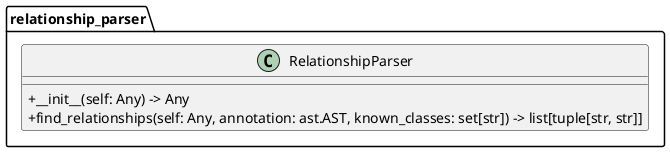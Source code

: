 @startuml
skinparam classAttributeIconSize 0

package "relationship_parser" {
  class RelationshipParser {
    +__init__(self: Any) -> Any
    +find_relationships(self: Any, annotation: ast.AST, known_classes: set[str]) -> list[tuple[str, str]]
  }
}

' Relationships
@enduml